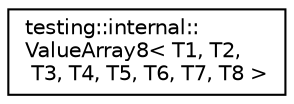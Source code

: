 digraph "Graphical Class Hierarchy"
{
  edge [fontname="Helvetica",fontsize="10",labelfontname="Helvetica",labelfontsize="10"];
  node [fontname="Helvetica",fontsize="10",shape=record];
  rankdir="LR";
  Node0 [label="testing::internal::\lValueArray8\< T1, T2,\l T3, T4, T5, T6, T7, T8 \>",height=0.2,width=0.4,color="black", fillcolor="white", style="filled",URL="$classtesting_1_1internal_1_1ValueArray8.html"];
}
